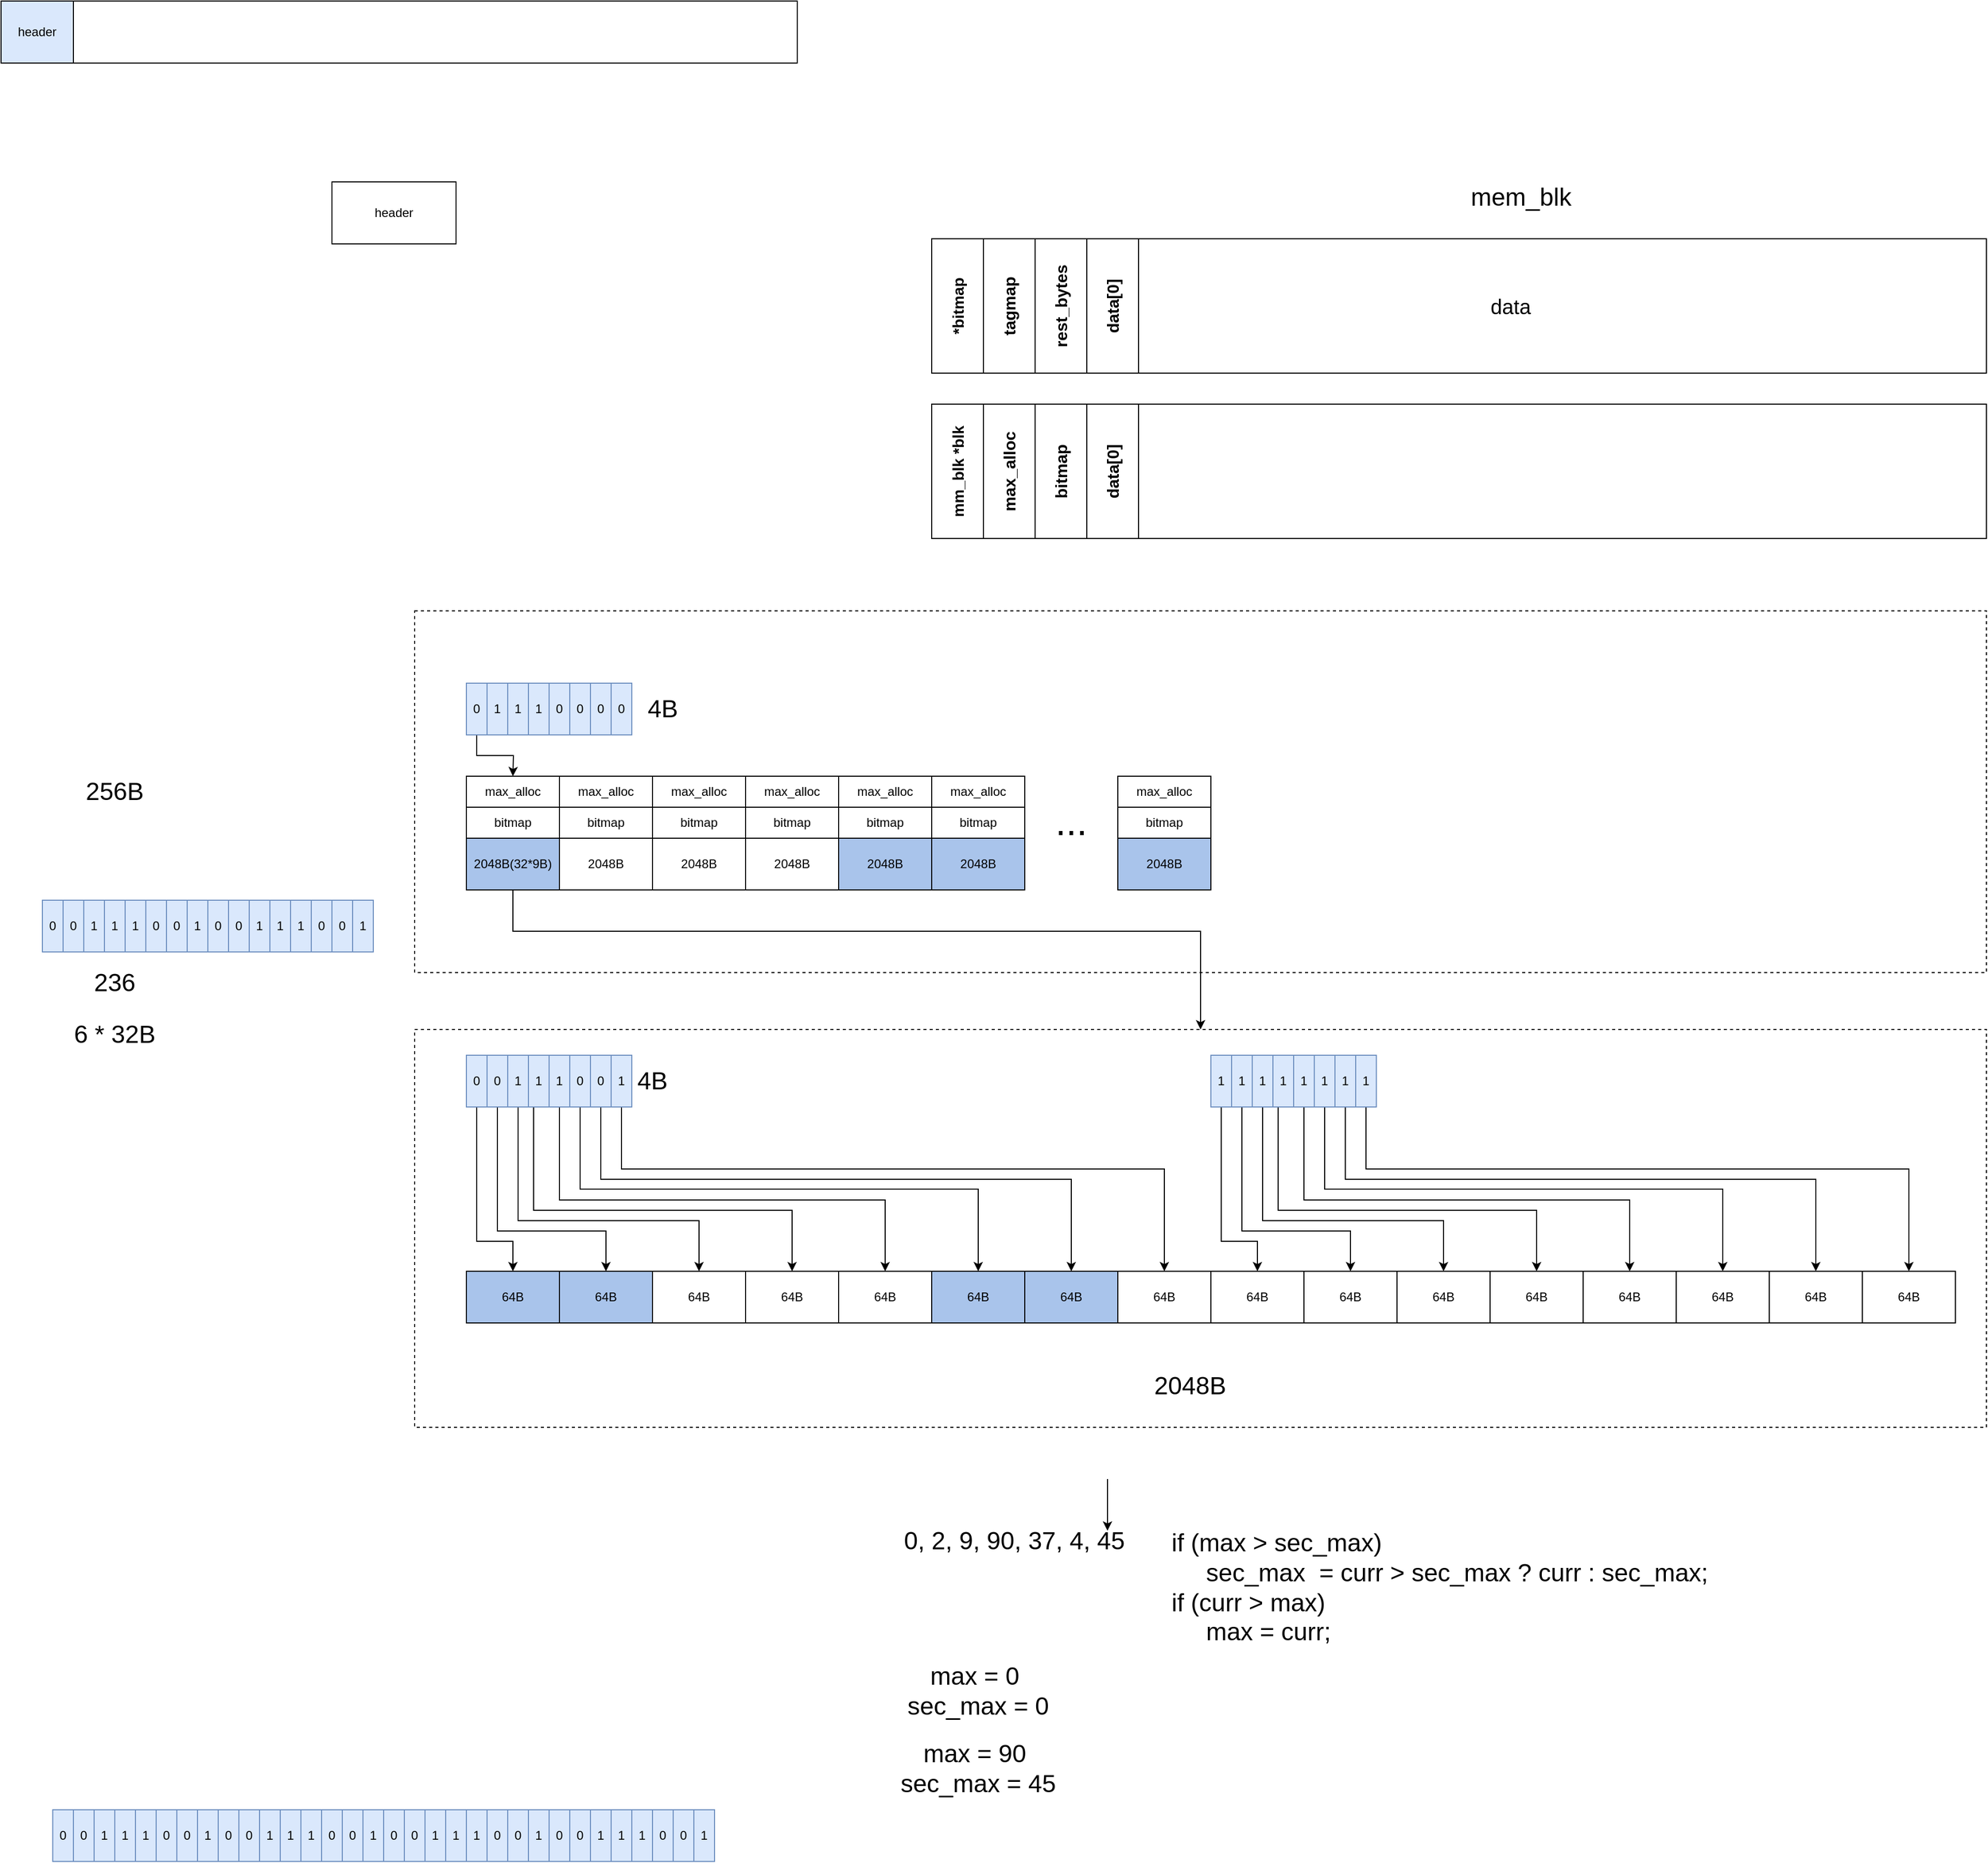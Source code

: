 <mxfile version="14.6.13" type="device"><diagram id="xrky2Eo9zaQdR9MrVfAn" name="第 1 页"><mxGraphModel dx="967" dy="647" grid="1" gridSize="10" guides="1" tooltips="1" connect="1" arrows="1" fold="1" page="1" pageScale="1" pageWidth="1654" pageHeight="1169" math="0" shadow="0"><root><mxCell id="0"/><mxCell id="1" parent="0"/><mxCell id="5TR0qfjbOUY7SYUzNgng-30" value="" style="rounded=0;whiteSpace=wrap;html=1;fillColor=none;dashed=1;" parent="1" vertex="1"><mxGeometry x="440" y="680" width="1520" height="350" as="geometry"/></mxCell><mxCell id="5TR0qfjbOUY7SYUzNgng-8" value="" style="rounded=0;whiteSpace=wrap;html=1;fillColor=none;dashed=1;" parent="1" vertex="1"><mxGeometry x="440" y="1085" width="1520" height="385" as="geometry"/></mxCell><mxCell id="mHPgx5wicVpE-fZShQkG-5" value="64B" style="rounded=0;whiteSpace=wrap;html=1;fillColor=#A9C4EB;" parent="1" vertex="1"><mxGeometry x="490" y="1319" width="90" height="50" as="geometry"/></mxCell><mxCell id="HG-naVNKrqQVrggqef4V-28" style="edgeStyle=orthogonalEdgeStyle;rounded=0;orthogonalLoop=1;jettySize=auto;html=1;exitX=0.5;exitY=1;exitDx=0;exitDy=0;" parent="1" source="HG-naVNKrqQVrggqef4V-5" target="mHPgx5wicVpE-fZShQkG-5" edge="1"><mxGeometry relative="1" as="geometry"><Array as="points"><mxPoint x="500" y="1290"/><mxPoint x="535" y="1290"/></Array></mxGeometry></mxCell><mxCell id="HG-naVNKrqQVrggqef4V-5" value="0" style="rounded=0;whiteSpace=wrap;html=1;fillColor=#dae8fc;strokeColor=#6c8ebf;" parent="1" vertex="1"><mxGeometry x="490" y="1110" width="20" height="50" as="geometry"/></mxCell><mxCell id="HG-naVNKrqQVrggqef4V-29" style="edgeStyle=orthogonalEdgeStyle;rounded=0;orthogonalLoop=1;jettySize=auto;html=1;exitX=0.5;exitY=1;exitDx=0;exitDy=0;" parent="1" source="HG-naVNKrqQVrggqef4V-6" target="HG-naVNKrqQVrggqef4V-21" edge="1"><mxGeometry relative="1" as="geometry"><Array as="points"><mxPoint x="520" y="1280"/><mxPoint x="625" y="1280"/></Array></mxGeometry></mxCell><mxCell id="HG-naVNKrqQVrggqef4V-6" value="0" style="rounded=0;whiteSpace=wrap;html=1;fillColor=#dae8fc;strokeColor=#6c8ebf;" parent="1" vertex="1"><mxGeometry x="510" y="1110" width="20" height="50" as="geometry"/></mxCell><mxCell id="HG-naVNKrqQVrggqef4V-30" style="edgeStyle=orthogonalEdgeStyle;rounded=0;orthogonalLoop=1;jettySize=auto;html=1;exitX=0.5;exitY=1;exitDx=0;exitDy=0;" parent="1" source="HG-naVNKrqQVrggqef4V-9" target="HG-naVNKrqQVrggqef4V-22" edge="1"><mxGeometry relative="1" as="geometry"><Array as="points"><mxPoint x="540" y="1270"/><mxPoint x="715" y="1270"/></Array></mxGeometry></mxCell><mxCell id="HG-naVNKrqQVrggqef4V-9" value="1" style="rounded=0;whiteSpace=wrap;html=1;fillColor=#dae8fc;strokeColor=#6c8ebf;" parent="1" vertex="1"><mxGeometry x="530" y="1110" width="20" height="50" as="geometry"/></mxCell><mxCell id="HG-naVNKrqQVrggqef4V-31" style="edgeStyle=orthogonalEdgeStyle;rounded=0;orthogonalLoop=1;jettySize=auto;html=1;exitX=0.25;exitY=1;exitDx=0;exitDy=0;" parent="1" source="HG-naVNKrqQVrggqef4V-10" target="HG-naVNKrqQVrggqef4V-23" edge="1"><mxGeometry relative="1" as="geometry"><Array as="points"><mxPoint x="555" y="1260"/><mxPoint x="805" y="1260"/></Array></mxGeometry></mxCell><mxCell id="HG-naVNKrqQVrggqef4V-10" value="1" style="rounded=0;whiteSpace=wrap;html=1;fillColor=#dae8fc;strokeColor=#6c8ebf;" parent="1" vertex="1"><mxGeometry x="550" y="1110" width="20" height="50" as="geometry"/></mxCell><mxCell id="HG-naVNKrqQVrggqef4V-32" style="edgeStyle=orthogonalEdgeStyle;rounded=0;orthogonalLoop=1;jettySize=auto;html=1;exitX=0.5;exitY=1;exitDx=0;exitDy=0;entryX=0.5;entryY=0;entryDx=0;entryDy=0;" parent="1" source="HG-naVNKrqQVrggqef4V-11" target="HG-naVNKrqQVrggqef4V-24" edge="1"><mxGeometry relative="1" as="geometry"><Array as="points"><mxPoint x="580" y="1250"/><mxPoint x="895" y="1250"/></Array></mxGeometry></mxCell><mxCell id="HG-naVNKrqQVrggqef4V-11" value="1" style="rounded=0;whiteSpace=wrap;html=1;fillColor=#dae8fc;strokeColor=#6c8ebf;" parent="1" vertex="1"><mxGeometry x="570" y="1110" width="20" height="50" as="geometry"/></mxCell><mxCell id="HG-naVNKrqQVrggqef4V-33" style="edgeStyle=orthogonalEdgeStyle;rounded=0;orthogonalLoop=1;jettySize=auto;html=1;exitX=0.5;exitY=1;exitDx=0;exitDy=0;" parent="1" source="HG-naVNKrqQVrggqef4V-12" target="HG-naVNKrqQVrggqef4V-25" edge="1"><mxGeometry relative="1" as="geometry"/></mxCell><mxCell id="HG-naVNKrqQVrggqef4V-12" value="0" style="rounded=0;whiteSpace=wrap;html=1;fillColor=#dae8fc;strokeColor=#6c8ebf;" parent="1" vertex="1"><mxGeometry x="590" y="1110" width="20" height="50" as="geometry"/></mxCell><mxCell id="HG-naVNKrqQVrggqef4V-34" style="edgeStyle=orthogonalEdgeStyle;rounded=0;orthogonalLoop=1;jettySize=auto;html=1;exitX=0.5;exitY=1;exitDx=0;exitDy=0;entryX=0.5;entryY=0;entryDx=0;entryDy=0;" parent="1" source="HG-naVNKrqQVrggqef4V-13" target="HG-naVNKrqQVrggqef4V-26" edge="1"><mxGeometry relative="1" as="geometry"><Array as="points"><mxPoint x="620" y="1230"/><mxPoint x="1075" y="1230"/></Array></mxGeometry></mxCell><mxCell id="HG-naVNKrqQVrggqef4V-13" value="0" style="rounded=0;whiteSpace=wrap;html=1;fillColor=#dae8fc;strokeColor=#6c8ebf;" parent="1" vertex="1"><mxGeometry x="610" y="1110" width="20" height="50" as="geometry"/></mxCell><mxCell id="HG-naVNKrqQVrggqef4V-35" style="edgeStyle=orthogonalEdgeStyle;rounded=0;orthogonalLoop=1;jettySize=auto;html=1;exitX=0.5;exitY=1;exitDx=0;exitDy=0;entryX=0.5;entryY=0;entryDx=0;entryDy=0;" parent="1" source="HG-naVNKrqQVrggqef4V-14" target="HG-naVNKrqQVrggqef4V-27" edge="1"><mxGeometry relative="1" as="geometry"><Array as="points"><mxPoint x="640" y="1220"/><mxPoint x="1165" y="1220"/></Array></mxGeometry></mxCell><mxCell id="HG-naVNKrqQVrggqef4V-14" value="1" style="rounded=0;whiteSpace=wrap;html=1;fillColor=#dae8fc;strokeColor=#6c8ebf;" parent="1" vertex="1"><mxGeometry x="630" y="1110" width="20" height="50" as="geometry"/></mxCell><mxCell id="HG-naVNKrqQVrggqef4V-21" value="64B" style="rounded=0;whiteSpace=wrap;html=1;fillColor=#A9C4EB;" parent="1" vertex="1"><mxGeometry x="580" y="1319" width="90" height="50" as="geometry"/></mxCell><mxCell id="HG-naVNKrqQVrggqef4V-22" value="64B" style="rounded=0;whiteSpace=wrap;html=1;" parent="1" vertex="1"><mxGeometry x="670" y="1319" width="90" height="50" as="geometry"/></mxCell><mxCell id="HG-naVNKrqQVrggqef4V-23" value="64B" style="rounded=0;whiteSpace=wrap;html=1;" parent="1" vertex="1"><mxGeometry x="760" y="1319" width="90" height="50" as="geometry"/></mxCell><mxCell id="HG-naVNKrqQVrggqef4V-24" value="64B" style="rounded=0;whiteSpace=wrap;html=1;" parent="1" vertex="1"><mxGeometry x="850" y="1319" width="90" height="50" as="geometry"/></mxCell><mxCell id="HG-naVNKrqQVrggqef4V-25" value="64B" style="rounded=0;whiteSpace=wrap;html=1;fillColor=#A9C4EB;" parent="1" vertex="1"><mxGeometry x="940" y="1319" width="90" height="50" as="geometry"/></mxCell><mxCell id="HG-naVNKrqQVrggqef4V-26" value="64B" style="rounded=0;whiteSpace=wrap;html=1;fillColor=#A9C4EB;" parent="1" vertex="1"><mxGeometry x="1030" y="1319" width="90" height="50" as="geometry"/></mxCell><mxCell id="HG-naVNKrqQVrggqef4V-27" value="64B" style="rounded=0;whiteSpace=wrap;html=1;" parent="1" vertex="1"><mxGeometry x="1120" y="1319" width="90" height="50" as="geometry"/></mxCell><mxCell id="HG-naVNKrqQVrggqef4V-38" value="64B" style="rounded=0;whiteSpace=wrap;html=1;" parent="1" vertex="1"><mxGeometry x="1210" y="1319" width="90" height="50" as="geometry"/></mxCell><mxCell id="HG-naVNKrqQVrggqef4V-39" style="edgeStyle=orthogonalEdgeStyle;rounded=0;orthogonalLoop=1;jettySize=auto;html=1;exitX=0.5;exitY=1;exitDx=0;exitDy=0;" parent="1" source="HG-naVNKrqQVrggqef4V-40" target="HG-naVNKrqQVrggqef4V-38" edge="1"><mxGeometry relative="1" as="geometry"><Array as="points"><mxPoint x="1220" y="1290"/><mxPoint x="1255" y="1290"/></Array></mxGeometry></mxCell><mxCell id="HG-naVNKrqQVrggqef4V-40" value="1" style="rounded=0;whiteSpace=wrap;html=1;fillColor=#dae8fc;strokeColor=#6c8ebf;" parent="1" vertex="1"><mxGeometry x="1210" y="1110" width="20" height="50" as="geometry"/></mxCell><mxCell id="HG-naVNKrqQVrggqef4V-41" style="edgeStyle=orthogonalEdgeStyle;rounded=0;orthogonalLoop=1;jettySize=auto;html=1;exitX=0.5;exitY=1;exitDx=0;exitDy=0;" parent="1" source="HG-naVNKrqQVrggqef4V-42" target="HG-naVNKrqQVrggqef4V-55" edge="1"><mxGeometry relative="1" as="geometry"><Array as="points"><mxPoint x="1240" y="1280"/><mxPoint x="1345" y="1280"/></Array></mxGeometry></mxCell><mxCell id="HG-naVNKrqQVrggqef4V-42" value="1" style="rounded=0;whiteSpace=wrap;html=1;fillColor=#dae8fc;strokeColor=#6c8ebf;" parent="1" vertex="1"><mxGeometry x="1230" y="1110" width="20" height="50" as="geometry"/></mxCell><mxCell id="HG-naVNKrqQVrggqef4V-43" style="edgeStyle=orthogonalEdgeStyle;rounded=0;orthogonalLoop=1;jettySize=auto;html=1;exitX=0.5;exitY=1;exitDx=0;exitDy=0;" parent="1" source="HG-naVNKrqQVrggqef4V-44" target="HG-naVNKrqQVrggqef4V-56" edge="1"><mxGeometry relative="1" as="geometry"><Array as="points"><mxPoint x="1260" y="1270"/><mxPoint x="1435" y="1270"/></Array></mxGeometry></mxCell><mxCell id="HG-naVNKrqQVrggqef4V-44" value="1" style="rounded=0;whiteSpace=wrap;html=1;fillColor=#dae8fc;strokeColor=#6c8ebf;" parent="1" vertex="1"><mxGeometry x="1250" y="1110" width="20" height="50" as="geometry"/></mxCell><mxCell id="HG-naVNKrqQVrggqef4V-45" style="edgeStyle=orthogonalEdgeStyle;rounded=0;orthogonalLoop=1;jettySize=auto;html=1;exitX=0.25;exitY=1;exitDx=0;exitDy=0;" parent="1" source="HG-naVNKrqQVrggqef4V-46" target="HG-naVNKrqQVrggqef4V-57" edge="1"><mxGeometry relative="1" as="geometry"><Array as="points"><mxPoint x="1275" y="1260"/><mxPoint x="1525" y="1260"/></Array></mxGeometry></mxCell><mxCell id="HG-naVNKrqQVrggqef4V-46" value="1" style="rounded=0;whiteSpace=wrap;html=1;fillColor=#dae8fc;strokeColor=#6c8ebf;" parent="1" vertex="1"><mxGeometry x="1270" y="1110" width="20" height="50" as="geometry"/></mxCell><mxCell id="HG-naVNKrqQVrggqef4V-47" style="edgeStyle=orthogonalEdgeStyle;rounded=0;orthogonalLoop=1;jettySize=auto;html=1;exitX=0.5;exitY=1;exitDx=0;exitDy=0;entryX=0.5;entryY=0;entryDx=0;entryDy=0;" parent="1" source="HG-naVNKrqQVrggqef4V-48" target="HG-naVNKrqQVrggqef4V-58" edge="1"><mxGeometry relative="1" as="geometry"><Array as="points"><mxPoint x="1300" y="1250"/><mxPoint x="1615" y="1250"/></Array></mxGeometry></mxCell><mxCell id="HG-naVNKrqQVrggqef4V-48" value="1" style="rounded=0;whiteSpace=wrap;html=1;fillColor=#dae8fc;strokeColor=#6c8ebf;" parent="1" vertex="1"><mxGeometry x="1290" y="1110" width="20" height="50" as="geometry"/></mxCell><mxCell id="HG-naVNKrqQVrggqef4V-49" style="edgeStyle=orthogonalEdgeStyle;rounded=0;orthogonalLoop=1;jettySize=auto;html=1;exitX=0.5;exitY=1;exitDx=0;exitDy=0;" parent="1" source="HG-naVNKrqQVrggqef4V-50" target="HG-naVNKrqQVrggqef4V-59" edge="1"><mxGeometry relative="1" as="geometry"/></mxCell><mxCell id="HG-naVNKrqQVrggqef4V-50" value="1" style="rounded=0;whiteSpace=wrap;html=1;fillColor=#dae8fc;strokeColor=#6c8ebf;" parent="1" vertex="1"><mxGeometry x="1310" y="1110" width="20" height="50" as="geometry"/></mxCell><mxCell id="HG-naVNKrqQVrggqef4V-51" style="edgeStyle=orthogonalEdgeStyle;rounded=0;orthogonalLoop=1;jettySize=auto;html=1;exitX=0.5;exitY=1;exitDx=0;exitDy=0;entryX=0.5;entryY=0;entryDx=0;entryDy=0;" parent="1" source="HG-naVNKrqQVrggqef4V-52" target="HG-naVNKrqQVrggqef4V-60" edge="1"><mxGeometry relative="1" as="geometry"><Array as="points"><mxPoint x="1340" y="1230"/><mxPoint x="1795" y="1230"/></Array></mxGeometry></mxCell><mxCell id="HG-naVNKrqQVrggqef4V-52" value="1" style="rounded=0;whiteSpace=wrap;html=1;fillColor=#dae8fc;strokeColor=#6c8ebf;" parent="1" vertex="1"><mxGeometry x="1330" y="1110" width="20" height="50" as="geometry"/></mxCell><mxCell id="HG-naVNKrqQVrggqef4V-53" style="edgeStyle=orthogonalEdgeStyle;rounded=0;orthogonalLoop=1;jettySize=auto;html=1;exitX=0.5;exitY=1;exitDx=0;exitDy=0;entryX=0.5;entryY=0;entryDx=0;entryDy=0;" parent="1" source="HG-naVNKrqQVrggqef4V-54" target="HG-naVNKrqQVrggqef4V-61" edge="1"><mxGeometry relative="1" as="geometry"><Array as="points"><mxPoint x="1360" y="1220"/><mxPoint x="1885" y="1220"/></Array></mxGeometry></mxCell><mxCell id="HG-naVNKrqQVrggqef4V-54" value="1" style="rounded=0;whiteSpace=wrap;html=1;fillColor=#dae8fc;strokeColor=#6c8ebf;" parent="1" vertex="1"><mxGeometry x="1350" y="1110" width="20" height="50" as="geometry"/></mxCell><mxCell id="HG-naVNKrqQVrggqef4V-55" value="64B" style="rounded=0;whiteSpace=wrap;html=1;" parent="1" vertex="1"><mxGeometry x="1300" y="1319" width="90" height="50" as="geometry"/></mxCell><mxCell id="HG-naVNKrqQVrggqef4V-56" value="64B" style="rounded=0;whiteSpace=wrap;html=1;" parent="1" vertex="1"><mxGeometry x="1390" y="1319" width="90" height="50" as="geometry"/></mxCell><mxCell id="HG-naVNKrqQVrggqef4V-57" value="64B" style="rounded=0;whiteSpace=wrap;html=1;" parent="1" vertex="1"><mxGeometry x="1480" y="1319" width="90" height="50" as="geometry"/></mxCell><mxCell id="HG-naVNKrqQVrggqef4V-58" value="64B" style="rounded=0;whiteSpace=wrap;html=1;" parent="1" vertex="1"><mxGeometry x="1570" y="1319" width="90" height="50" as="geometry"/></mxCell><mxCell id="HG-naVNKrqQVrggqef4V-59" value="64B" style="rounded=0;whiteSpace=wrap;html=1;" parent="1" vertex="1"><mxGeometry x="1660" y="1319" width="90" height="50" as="geometry"/></mxCell><mxCell id="HG-naVNKrqQVrggqef4V-60" value="64B" style="rounded=0;whiteSpace=wrap;html=1;" parent="1" vertex="1"><mxGeometry x="1750" y="1319" width="90" height="50" as="geometry"/></mxCell><mxCell id="HG-naVNKrqQVrggqef4V-61" value="64B" style="rounded=0;whiteSpace=wrap;html=1;" parent="1" vertex="1"><mxGeometry x="1840" y="1319" width="90" height="50" as="geometry"/></mxCell><mxCell id="HG-naVNKrqQVrggqef4V-62" value="2048B" style="text;html=1;strokeColor=none;fillColor=none;align=center;verticalAlign=middle;whiteSpace=wrap;rounded=0;fontSize=24;" parent="1" vertex="1"><mxGeometry x="1170" y="1420" width="40" height="20" as="geometry"/></mxCell><mxCell id="5TR0qfjbOUY7SYUzNgng-7" style="edgeStyle=orthogonalEdgeStyle;rounded=0;orthogonalLoop=1;jettySize=auto;html=1;exitX=0.5;exitY=1;exitDx=0;exitDy=0;" parent="1" source="HG-naVNKrqQVrggqef4V-114" edge="1"><mxGeometry relative="1" as="geometry"><mxPoint x="535" y="840" as="targetPoint"/></mxGeometry></mxCell><mxCell id="HG-naVNKrqQVrggqef4V-114" value="0" style="rounded=0;whiteSpace=wrap;html=1;fillColor=#dae8fc;strokeColor=#6c8ebf;" parent="1" vertex="1"><mxGeometry x="490" y="750" width="20" height="50" as="geometry"/></mxCell><mxCell id="HG-naVNKrqQVrggqef4V-115" value="1" style="rounded=0;whiteSpace=wrap;html=1;fillColor=#dae8fc;strokeColor=#6c8ebf;" parent="1" vertex="1"><mxGeometry x="510" y="750" width="20" height="50" as="geometry"/></mxCell><mxCell id="HG-naVNKrqQVrggqef4V-116" value="1" style="rounded=0;whiteSpace=wrap;html=1;fillColor=#dae8fc;strokeColor=#6c8ebf;" parent="1" vertex="1"><mxGeometry x="530" y="750" width="20" height="50" as="geometry"/></mxCell><mxCell id="HG-naVNKrqQVrggqef4V-117" value="1" style="rounded=0;whiteSpace=wrap;html=1;fillColor=#dae8fc;strokeColor=#6c8ebf;" parent="1" vertex="1"><mxGeometry x="550" y="750" width="20" height="50" as="geometry"/></mxCell><mxCell id="HG-naVNKrqQVrggqef4V-118" value="0" style="rounded=0;whiteSpace=wrap;html=1;fillColor=#dae8fc;strokeColor=#6c8ebf;" parent="1" vertex="1"><mxGeometry x="570" y="750" width="20" height="50" as="geometry"/></mxCell><mxCell id="HG-naVNKrqQVrggqef4V-119" value="0" style="rounded=0;whiteSpace=wrap;html=1;fillColor=#dae8fc;strokeColor=#6c8ebf;" parent="1" vertex="1"><mxGeometry x="590" y="750" width="20" height="50" as="geometry"/></mxCell><mxCell id="HG-naVNKrqQVrggqef4V-120" value="0" style="rounded=0;whiteSpace=wrap;html=1;fillColor=#dae8fc;strokeColor=#6c8ebf;" parent="1" vertex="1"><mxGeometry x="610" y="750" width="20" height="50" as="geometry"/></mxCell><mxCell id="HG-naVNKrqQVrggqef4V-121" value="0" style="rounded=0;whiteSpace=wrap;html=1;fillColor=#dae8fc;strokeColor=#6c8ebf;" parent="1" vertex="1"><mxGeometry x="630" y="750" width="20" height="50" as="geometry"/></mxCell><mxCell id="5TR0qfjbOUY7SYUzNgng-9" style="edgeStyle=orthogonalEdgeStyle;rounded=0;orthogonalLoop=1;jettySize=auto;html=1;exitX=0.5;exitY=1;exitDx=0;exitDy=0;entryX=0.5;entryY=0;entryDx=0;entryDy=0;" parent="1" source="5TR0qfjbOUY7SYUzNgng-1" target="5TR0qfjbOUY7SYUzNgng-8" edge="1"><mxGeometry relative="1" as="geometry"><Array as="points"><mxPoint x="535" y="990"/><mxPoint x="1200" y="990"/></Array></mxGeometry></mxCell><mxCell id="5TR0qfjbOUY7SYUzNgng-1" value="2048B(32*9B)" style="rounded=0;whiteSpace=wrap;html=1;fillColor=#A9C4EB;" parent="1" vertex="1"><mxGeometry x="490" y="900" width="90" height="50" as="geometry"/></mxCell><mxCell id="5TR0qfjbOUY7SYUzNgng-2" value="2048B" style="rounded=0;whiteSpace=wrap;html=1;" parent="1" vertex="1"><mxGeometry x="580" y="900" width="90" height="50" as="geometry"/></mxCell><mxCell id="5TR0qfjbOUY7SYUzNgng-3" value="2048B" style="rounded=0;whiteSpace=wrap;html=1;" parent="1" vertex="1"><mxGeometry x="670" y="900" width="90" height="50" as="geometry"/></mxCell><mxCell id="5TR0qfjbOUY7SYUzNgng-4" value="2048B" style="rounded=0;whiteSpace=wrap;html=1;" parent="1" vertex="1"><mxGeometry x="760" y="900" width="90" height="50" as="geometry"/></mxCell><mxCell id="5TR0qfjbOUY7SYUzNgng-5" value="2048B" style="rounded=0;whiteSpace=wrap;html=1;fillColor=#A9C4EB;" parent="1" vertex="1"><mxGeometry x="850" y="900" width="90" height="50" as="geometry"/></mxCell><mxCell id="5TR0qfjbOUY7SYUzNgng-6" value="2048B" style="rounded=0;whiteSpace=wrap;html=1;fillColor=#A9C4EB;" parent="1" vertex="1"><mxGeometry x="940" y="900" width="90" height="50" as="geometry"/></mxCell><mxCell id="5TR0qfjbOUY7SYUzNgng-11" value="2048B" style="rounded=0;whiteSpace=wrap;html=1;fillColor=#A9C4EB;" parent="1" vertex="1"><mxGeometry x="1120" y="900" width="90" height="50" as="geometry"/></mxCell><mxCell id="5TR0qfjbOUY7SYUzNgng-34" value="" style="rounded=0;whiteSpace=wrap;html=1;fillColor=none;" parent="1" vertex="1"><mxGeometry x="940" y="480" width="1020" height="130" as="geometry"/></mxCell><mxCell id="5TR0qfjbOUY7SYUzNgng-35" value="mm_blk *blk" style="rounded=0;whiteSpace=wrap;html=1;fillColor=none;direction=west;horizontal=0;fontStyle=1;fontSize=15;" parent="1" vertex="1"><mxGeometry x="940" y="480" width="50" height="130" as="geometry"/></mxCell><mxCell id="5TR0qfjbOUY7SYUzNgng-36" value="data[0]" style="rounded=0;whiteSpace=wrap;html=1;fillColor=none;direction=west;horizontal=0;fontSize=16;fontStyle=1" parent="1" vertex="1"><mxGeometry x="1090" y="480" width="50" height="130" as="geometry"/></mxCell><mxCell id="5TR0qfjbOUY7SYUzNgng-39" value="mem_blk" style="text;html=1;strokeColor=none;fillColor=none;align=center;verticalAlign=middle;whiteSpace=wrap;rounded=0;fontSize=24;" parent="1" vertex="1"><mxGeometry x="1490" y="270" width="40" height="20" as="geometry"/></mxCell><mxCell id="5TR0qfjbOUY7SYUzNgng-46" value="tagmap" style="rounded=0;whiteSpace=wrap;html=1;fillColor=none;direction=west;horizontal=0;fontSize=16;fontStyle=1" parent="1" vertex="1"><mxGeometry x="990" y="320" width="50" height="130" as="geometry"/></mxCell><mxCell id="5TR0qfjbOUY7SYUzNgng-47" value="*bitmap" style="rounded=0;whiteSpace=wrap;html=1;fillColor=none;direction=west;horizontal=0;fontStyle=1;fontSize=15;" parent="1" vertex="1"><mxGeometry x="940" y="320" width="50" height="130" as="geometry"/></mxCell><mxCell id="5TR0qfjbOUY7SYUzNgng-48" value="&lt;font style=&quot;font-size: 20px&quot;&gt;data&lt;/font&gt;" style="rounded=0;whiteSpace=wrap;html=1;fillColor=none;" parent="1" vertex="1"><mxGeometry x="1040" y="320" width="920" height="130" as="geometry"/></mxCell><mxCell id="5TR0qfjbOUY7SYUzNgng-49" value="max_alloc" style="rounded=0;whiteSpace=wrap;html=1;fillColor=none;direction=west;horizontal=0;fontSize=16;fontStyle=1" parent="1" vertex="1"><mxGeometry x="990" y="480" width="50" height="130" as="geometry"/></mxCell><mxCell id="5TR0qfjbOUY7SYUzNgng-51" value="4B" style="text;html=1;strokeColor=none;fillColor=none;align=center;verticalAlign=middle;whiteSpace=wrap;rounded=0;fontSize=24;" parent="1" vertex="1"><mxGeometry x="660" y="765" width="40" height="20" as="geometry"/></mxCell><mxCell id="5TR0qfjbOUY7SYUzNgng-52" value="4B" style="text;html=1;strokeColor=none;fillColor=none;align=center;verticalAlign=middle;whiteSpace=wrap;rounded=0;fontSize=24;" parent="1" vertex="1"><mxGeometry x="650" y="1125" width="40" height="20" as="geometry"/></mxCell><mxCell id="5TR0qfjbOUY7SYUzNgng-55" value="0" style="rounded=0;whiteSpace=wrap;html=1;fillColor=#dae8fc;strokeColor=#6c8ebf;" parent="1" vertex="1"><mxGeometry x="80" y="960" width="20" height="50" as="geometry"/></mxCell><mxCell id="5TR0qfjbOUY7SYUzNgng-56" value="0" style="rounded=0;whiteSpace=wrap;html=1;fillColor=#dae8fc;strokeColor=#6c8ebf;" parent="1" vertex="1"><mxGeometry x="100" y="960" width="20" height="50" as="geometry"/></mxCell><mxCell id="5TR0qfjbOUY7SYUzNgng-57" value="1" style="rounded=0;whiteSpace=wrap;html=1;fillColor=#dae8fc;strokeColor=#6c8ebf;" parent="1" vertex="1"><mxGeometry x="120" y="960" width="20" height="50" as="geometry"/></mxCell><mxCell id="5TR0qfjbOUY7SYUzNgng-58" value="1" style="rounded=0;whiteSpace=wrap;html=1;fillColor=#dae8fc;strokeColor=#6c8ebf;" parent="1" vertex="1"><mxGeometry x="140" y="960" width="20" height="50" as="geometry"/></mxCell><mxCell id="5TR0qfjbOUY7SYUzNgng-59" value="1" style="rounded=0;whiteSpace=wrap;html=1;fillColor=#dae8fc;strokeColor=#6c8ebf;" parent="1" vertex="1"><mxGeometry x="160" y="960" width="20" height="50" as="geometry"/></mxCell><mxCell id="5TR0qfjbOUY7SYUzNgng-60" value="0" style="rounded=0;whiteSpace=wrap;html=1;fillColor=#dae8fc;strokeColor=#6c8ebf;" parent="1" vertex="1"><mxGeometry x="180" y="960" width="20" height="50" as="geometry"/></mxCell><mxCell id="5TR0qfjbOUY7SYUzNgng-61" value="0" style="rounded=0;whiteSpace=wrap;html=1;fillColor=#dae8fc;strokeColor=#6c8ebf;" parent="1" vertex="1"><mxGeometry x="200" y="960" width="20" height="50" as="geometry"/></mxCell><mxCell id="5TR0qfjbOUY7SYUzNgng-62" value="1" style="rounded=0;whiteSpace=wrap;html=1;fillColor=#dae8fc;strokeColor=#6c8ebf;" parent="1" vertex="1"><mxGeometry x="220" y="960" width="20" height="50" as="geometry"/></mxCell><mxCell id="5TR0qfjbOUY7SYUzNgng-63" value="236" style="text;html=1;strokeColor=none;fillColor=none;align=center;verticalAlign=middle;whiteSpace=wrap;rounded=0;fontSize=24;" parent="1" vertex="1"><mxGeometry x="130" y="1030" width="40" height="20" as="geometry"/></mxCell><mxCell id="5TR0qfjbOUY7SYUzNgng-64" value="6 * 32B" style="text;html=1;strokeColor=none;fillColor=none;align=center;verticalAlign=middle;whiteSpace=wrap;rounded=0;fontSize=24;" parent="1" vertex="1"><mxGeometry x="100" y="1080" width="100" height="20" as="geometry"/></mxCell><mxCell id="5TR0qfjbOUY7SYUzNgng-65" value="256B" style="text;html=1;strokeColor=none;fillColor=none;align=center;verticalAlign=middle;whiteSpace=wrap;rounded=0;fontSize=24;" parent="1" vertex="1"><mxGeometry x="130" y="845" width="40" height="20" as="geometry"/></mxCell><mxCell id="5TR0qfjbOUY7SYUzNgng-74" value="0" style="rounded=0;whiteSpace=wrap;html=1;fillColor=#dae8fc;strokeColor=#6c8ebf;" parent="1" vertex="1"><mxGeometry x="240" y="960" width="20" height="50" as="geometry"/></mxCell><mxCell id="5TR0qfjbOUY7SYUzNgng-75" value="0" style="rounded=0;whiteSpace=wrap;html=1;fillColor=#dae8fc;strokeColor=#6c8ebf;" parent="1" vertex="1"><mxGeometry x="260" y="960" width="20" height="50" as="geometry"/></mxCell><mxCell id="5TR0qfjbOUY7SYUzNgng-76" value="1" style="rounded=0;whiteSpace=wrap;html=1;fillColor=#dae8fc;strokeColor=#6c8ebf;" parent="1" vertex="1"><mxGeometry x="280" y="960" width="20" height="50" as="geometry"/></mxCell><mxCell id="5TR0qfjbOUY7SYUzNgng-77" value="1" style="rounded=0;whiteSpace=wrap;html=1;fillColor=#dae8fc;strokeColor=#6c8ebf;" parent="1" vertex="1"><mxGeometry x="300" y="960" width="20" height="50" as="geometry"/></mxCell><mxCell id="5TR0qfjbOUY7SYUzNgng-78" value="1" style="rounded=0;whiteSpace=wrap;html=1;fillColor=#dae8fc;strokeColor=#6c8ebf;" parent="1" vertex="1"><mxGeometry x="320" y="960" width="20" height="50" as="geometry"/></mxCell><mxCell id="5TR0qfjbOUY7SYUzNgng-79" value="0" style="rounded=0;whiteSpace=wrap;html=1;fillColor=#dae8fc;strokeColor=#6c8ebf;" parent="1" vertex="1"><mxGeometry x="340" y="960" width="20" height="50" as="geometry"/></mxCell><mxCell id="5TR0qfjbOUY7SYUzNgng-80" value="0" style="rounded=0;whiteSpace=wrap;html=1;fillColor=#dae8fc;strokeColor=#6c8ebf;" parent="1" vertex="1"><mxGeometry x="360" y="960" width="20" height="50" as="geometry"/></mxCell><mxCell id="5TR0qfjbOUY7SYUzNgng-81" value="1" style="rounded=0;whiteSpace=wrap;html=1;fillColor=#dae8fc;strokeColor=#6c8ebf;" parent="1" vertex="1"><mxGeometry x="380" y="960" width="20" height="50" as="geometry"/></mxCell><mxCell id="5TR0qfjbOUY7SYUzNgng-83" value="0" style="rounded=0;whiteSpace=wrap;html=1;fillColor=#dae8fc;strokeColor=#6c8ebf;" parent="1" vertex="1"><mxGeometry x="90" y="1840" width="20" height="50" as="geometry"/></mxCell><mxCell id="5TR0qfjbOUY7SYUzNgng-84" value="0" style="rounded=0;whiteSpace=wrap;html=1;fillColor=#dae8fc;strokeColor=#6c8ebf;" parent="1" vertex="1"><mxGeometry x="110" y="1840" width="20" height="50" as="geometry"/></mxCell><mxCell id="5TR0qfjbOUY7SYUzNgng-85" value="1" style="rounded=0;whiteSpace=wrap;html=1;fillColor=#dae8fc;strokeColor=#6c8ebf;" parent="1" vertex="1"><mxGeometry x="130" y="1840" width="20" height="50" as="geometry"/></mxCell><mxCell id="5TR0qfjbOUY7SYUzNgng-86" value="1" style="rounded=0;whiteSpace=wrap;html=1;fillColor=#dae8fc;strokeColor=#6c8ebf;" parent="1" vertex="1"><mxGeometry x="150" y="1840" width="20" height="50" as="geometry"/></mxCell><mxCell id="5TR0qfjbOUY7SYUzNgng-87" value="1" style="rounded=0;whiteSpace=wrap;html=1;fillColor=#dae8fc;strokeColor=#6c8ebf;" parent="1" vertex="1"><mxGeometry x="170" y="1840" width="20" height="50" as="geometry"/></mxCell><mxCell id="5TR0qfjbOUY7SYUzNgng-88" value="0" style="rounded=0;whiteSpace=wrap;html=1;fillColor=#dae8fc;strokeColor=#6c8ebf;" parent="1" vertex="1"><mxGeometry x="190" y="1840" width="20" height="50" as="geometry"/></mxCell><mxCell id="5TR0qfjbOUY7SYUzNgng-89" value="0" style="rounded=0;whiteSpace=wrap;html=1;fillColor=#dae8fc;strokeColor=#6c8ebf;" parent="1" vertex="1"><mxGeometry x="210" y="1840" width="20" height="50" as="geometry"/></mxCell><mxCell id="5TR0qfjbOUY7SYUzNgng-90" value="1" style="rounded=0;whiteSpace=wrap;html=1;fillColor=#dae8fc;strokeColor=#6c8ebf;" parent="1" vertex="1"><mxGeometry x="230" y="1840" width="20" height="50" as="geometry"/></mxCell><mxCell id="5TR0qfjbOUY7SYUzNgng-91" value="0" style="rounded=0;whiteSpace=wrap;html=1;fillColor=#dae8fc;strokeColor=#6c8ebf;" parent="1" vertex="1"><mxGeometry x="250" y="1840" width="20" height="50" as="geometry"/></mxCell><mxCell id="5TR0qfjbOUY7SYUzNgng-92" value="0" style="rounded=0;whiteSpace=wrap;html=1;fillColor=#dae8fc;strokeColor=#6c8ebf;" parent="1" vertex="1"><mxGeometry x="270" y="1840" width="20" height="50" as="geometry"/></mxCell><mxCell id="5TR0qfjbOUY7SYUzNgng-93" value="1" style="rounded=0;whiteSpace=wrap;html=1;fillColor=#dae8fc;strokeColor=#6c8ebf;" parent="1" vertex="1"><mxGeometry x="290" y="1840" width="20" height="50" as="geometry"/></mxCell><mxCell id="5TR0qfjbOUY7SYUzNgng-94" value="1" style="rounded=0;whiteSpace=wrap;html=1;fillColor=#dae8fc;strokeColor=#6c8ebf;" parent="1" vertex="1"><mxGeometry x="310" y="1840" width="20" height="50" as="geometry"/></mxCell><mxCell id="5TR0qfjbOUY7SYUzNgng-95" value="1" style="rounded=0;whiteSpace=wrap;html=1;fillColor=#dae8fc;strokeColor=#6c8ebf;" parent="1" vertex="1"><mxGeometry x="330" y="1840" width="20" height="50" as="geometry"/></mxCell><mxCell id="5TR0qfjbOUY7SYUzNgng-96" value="0" style="rounded=0;whiteSpace=wrap;html=1;fillColor=#dae8fc;strokeColor=#6c8ebf;" parent="1" vertex="1"><mxGeometry x="350" y="1840" width="20" height="50" as="geometry"/></mxCell><mxCell id="5TR0qfjbOUY7SYUzNgng-97" value="0" style="rounded=0;whiteSpace=wrap;html=1;fillColor=#dae8fc;strokeColor=#6c8ebf;" parent="1" vertex="1"><mxGeometry x="370" y="1840" width="20" height="50" as="geometry"/></mxCell><mxCell id="5TR0qfjbOUY7SYUzNgng-98" value="1" style="rounded=0;whiteSpace=wrap;html=1;fillColor=#dae8fc;strokeColor=#6c8ebf;" parent="1" vertex="1"><mxGeometry x="390" y="1840" width="20" height="50" as="geometry"/></mxCell><mxCell id="5TR0qfjbOUY7SYUzNgng-99" value="0" style="rounded=0;whiteSpace=wrap;html=1;fillColor=#dae8fc;strokeColor=#6c8ebf;" parent="1" vertex="1"><mxGeometry x="410" y="1840" width="20" height="50" as="geometry"/></mxCell><mxCell id="5TR0qfjbOUY7SYUzNgng-100" value="0" style="rounded=0;whiteSpace=wrap;html=1;fillColor=#dae8fc;strokeColor=#6c8ebf;" parent="1" vertex="1"><mxGeometry x="430" y="1840" width="20" height="50" as="geometry"/></mxCell><mxCell id="5TR0qfjbOUY7SYUzNgng-101" value="1" style="rounded=0;whiteSpace=wrap;html=1;fillColor=#dae8fc;strokeColor=#6c8ebf;" parent="1" vertex="1"><mxGeometry x="450" y="1840" width="20" height="50" as="geometry"/></mxCell><mxCell id="5TR0qfjbOUY7SYUzNgng-102" value="1" style="rounded=0;whiteSpace=wrap;html=1;fillColor=#dae8fc;strokeColor=#6c8ebf;" parent="1" vertex="1"><mxGeometry x="470" y="1840" width="20" height="50" as="geometry"/></mxCell><mxCell id="5TR0qfjbOUY7SYUzNgng-103" value="1" style="rounded=0;whiteSpace=wrap;html=1;fillColor=#dae8fc;strokeColor=#6c8ebf;" parent="1" vertex="1"><mxGeometry x="490" y="1840" width="20" height="50" as="geometry"/></mxCell><mxCell id="5TR0qfjbOUY7SYUzNgng-104" value="0" style="rounded=0;whiteSpace=wrap;html=1;fillColor=#dae8fc;strokeColor=#6c8ebf;" parent="1" vertex="1"><mxGeometry x="510" y="1840" width="20" height="50" as="geometry"/></mxCell><mxCell id="5TR0qfjbOUY7SYUzNgng-105" value="0" style="rounded=0;whiteSpace=wrap;html=1;fillColor=#dae8fc;strokeColor=#6c8ebf;" parent="1" vertex="1"><mxGeometry x="530" y="1840" width="20" height="50" as="geometry"/></mxCell><mxCell id="5TR0qfjbOUY7SYUzNgng-106" value="1" style="rounded=0;whiteSpace=wrap;html=1;fillColor=#dae8fc;strokeColor=#6c8ebf;" parent="1" vertex="1"><mxGeometry x="550" y="1840" width="20" height="50" as="geometry"/></mxCell><mxCell id="5TR0qfjbOUY7SYUzNgng-107" value="0" style="rounded=0;whiteSpace=wrap;html=1;fillColor=#dae8fc;strokeColor=#6c8ebf;" parent="1" vertex="1"><mxGeometry x="570" y="1840" width="20" height="50" as="geometry"/></mxCell><mxCell id="5TR0qfjbOUY7SYUzNgng-108" value="0" style="rounded=0;whiteSpace=wrap;html=1;fillColor=#dae8fc;strokeColor=#6c8ebf;" parent="1" vertex="1"><mxGeometry x="590" y="1840" width="20" height="50" as="geometry"/></mxCell><mxCell id="5TR0qfjbOUY7SYUzNgng-109" value="1" style="rounded=0;whiteSpace=wrap;html=1;fillColor=#dae8fc;strokeColor=#6c8ebf;" parent="1" vertex="1"><mxGeometry x="610" y="1840" width="20" height="50" as="geometry"/></mxCell><mxCell id="5TR0qfjbOUY7SYUzNgng-110" value="1" style="rounded=0;whiteSpace=wrap;html=1;fillColor=#dae8fc;strokeColor=#6c8ebf;" parent="1" vertex="1"><mxGeometry x="630" y="1840" width="20" height="50" as="geometry"/></mxCell><mxCell id="5TR0qfjbOUY7SYUzNgng-111" value="1" style="rounded=0;whiteSpace=wrap;html=1;fillColor=#dae8fc;strokeColor=#6c8ebf;" parent="1" vertex="1"><mxGeometry x="650" y="1840" width="20" height="50" as="geometry"/></mxCell><mxCell id="5TR0qfjbOUY7SYUzNgng-112" value="0" style="rounded=0;whiteSpace=wrap;html=1;fillColor=#dae8fc;strokeColor=#6c8ebf;" parent="1" vertex="1"><mxGeometry x="670" y="1840" width="20" height="50" as="geometry"/></mxCell><mxCell id="5TR0qfjbOUY7SYUzNgng-113" value="0" style="rounded=0;whiteSpace=wrap;html=1;fillColor=#dae8fc;strokeColor=#6c8ebf;" parent="1" vertex="1"><mxGeometry x="690" y="1840" width="20" height="50" as="geometry"/></mxCell><mxCell id="5TR0qfjbOUY7SYUzNgng-114" value="1" style="rounded=0;whiteSpace=wrap;html=1;fillColor=#dae8fc;strokeColor=#6c8ebf;" parent="1" vertex="1"><mxGeometry x="710" y="1840" width="20" height="50" as="geometry"/></mxCell><mxCell id="5TR0qfjbOUY7SYUzNgng-121" value="bitmap" style="rounded=0;whiteSpace=wrap;html=1;fillColor=none;direction=west;horizontal=0;fontSize=16;fontStyle=1" parent="1" vertex="1"><mxGeometry x="1040" y="480" width="50" height="130" as="geometry"/></mxCell><mxCell id="5TR0qfjbOUY7SYUzNgng-122" value="max = 0&amp;nbsp;&lt;br&gt;sec_max = 0" style="text;html=1;strokeColor=none;fillColor=none;align=center;verticalAlign=middle;whiteSpace=wrap;rounded=0;fontSize=24;" parent="1" vertex="1"><mxGeometry x="905" y="1700" width="160" height="50" as="geometry"/></mxCell><mxCell id="5TR0qfjbOUY7SYUzNgng-124" value="0, 2, 9, 90, 37, 4, 45" style="text;html=1;strokeColor=none;fillColor=none;align=center;verticalAlign=middle;whiteSpace=wrap;rounded=0;fontSize=24;" parent="1" vertex="1"><mxGeometry x="800" y="1570" width="440" height="20" as="geometry"/></mxCell><mxCell id="5TR0qfjbOUY7SYUzNgng-125" value="max = 90&amp;nbsp;&lt;br&gt;sec_max = 45" style="text;html=1;strokeColor=none;fillColor=none;align=center;verticalAlign=middle;whiteSpace=wrap;rounded=0;fontSize=24;" parent="1" vertex="1"><mxGeometry x="905" y="1780" width="160" height="40" as="geometry"/></mxCell><mxCell id="5TR0qfjbOUY7SYUzNgng-126" value="" style="endArrow=classic;html=1;fontSize=24;" parent="1" edge="1"><mxGeometry width="50" height="50" relative="1" as="geometry"><mxPoint x="1110.0" y="1520" as="sourcePoint"/><mxPoint x="1110.0" y="1570" as="targetPoint"/></mxGeometry></mxCell><mxCell id="5TR0qfjbOUY7SYUzNgng-127" value="if (max &amp;gt; sec_max)&amp;nbsp;&lt;br&gt;&amp;nbsp; &amp;nbsp; &amp;nbsp;sec_max&amp;nbsp; = curr &amp;gt; sec_max ? curr : sec_max;&amp;nbsp;&lt;br&gt;if (curr &amp;gt; max)&lt;br&gt;&amp;nbsp; &amp;nbsp; &amp;nbsp;max = curr;" style="text;html=1;strokeColor=none;fillColor=none;align=left;verticalAlign=middle;whiteSpace=wrap;rounded=0;fontSize=24;" parent="1" vertex="1"><mxGeometry x="1170" y="1560" width="560" height="130" as="geometry"/></mxCell><mxCell id="s2vvHZwJ-441cMXLLGay-2" value="header" style="rounded=0;whiteSpace=wrap;html=1;" parent="1" vertex="1"><mxGeometry x="360" y="265" width="120" height="60" as="geometry"/></mxCell><mxCell id="s2vvHZwJ-441cMXLLGay-3" value="" style="rounded=0;whiteSpace=wrap;html=1;" parent="1" vertex="1"><mxGeometry x="40" y="90" width="770" height="60" as="geometry"/></mxCell><mxCell id="s2vvHZwJ-441cMXLLGay-4" value="header" style="rounded=0;whiteSpace=wrap;html=1;fillColor=#dae8fc;" parent="1" vertex="1"><mxGeometry x="40" y="90" width="70" height="60" as="geometry"/></mxCell><mxCell id="y502EHJFoJxf0i7dAZgF-1" value="rest_bytes" style="rounded=0;whiteSpace=wrap;html=1;fillColor=none;direction=west;horizontal=0;fontSize=16;fontStyle=1" vertex="1" parent="1"><mxGeometry x="1040" y="320" width="50" height="130" as="geometry"/></mxCell><mxCell id="y502EHJFoJxf0i7dAZgF-2" value="data[0]" style="rounded=0;whiteSpace=wrap;html=1;fillColor=none;direction=west;horizontal=0;fontSize=16;fontStyle=1" vertex="1" parent="1"><mxGeometry x="1090" y="320" width="50" height="130" as="geometry"/></mxCell><mxCell id="y502EHJFoJxf0i7dAZgF-6" value="bitmap" style="rounded=0;whiteSpace=wrap;html=1;" vertex="1" parent="1"><mxGeometry x="490" y="870" width="90" height="30" as="geometry"/></mxCell><mxCell id="y502EHJFoJxf0i7dAZgF-7" value="bitmap" style="rounded=0;whiteSpace=wrap;html=1;" vertex="1" parent="1"><mxGeometry x="580" y="870" width="90" height="30" as="geometry"/></mxCell><mxCell id="y502EHJFoJxf0i7dAZgF-8" value="bitmap" style="rounded=0;whiteSpace=wrap;html=1;" vertex="1" parent="1"><mxGeometry x="670" y="870" width="90" height="30" as="geometry"/></mxCell><mxCell id="y502EHJFoJxf0i7dAZgF-9" value="bitmap" style="rounded=0;whiteSpace=wrap;html=1;" vertex="1" parent="1"><mxGeometry x="760" y="870" width="90" height="30" as="geometry"/></mxCell><mxCell id="y502EHJFoJxf0i7dAZgF-10" value="bitmap" style="rounded=0;whiteSpace=wrap;html=1;" vertex="1" parent="1"><mxGeometry x="850" y="870" width="90" height="30" as="geometry"/></mxCell><mxCell id="y502EHJFoJxf0i7dAZgF-11" value="bitmap" style="rounded=0;whiteSpace=wrap;html=1;" vertex="1" parent="1"><mxGeometry x="940" y="870" width="90" height="30" as="geometry"/></mxCell><mxCell id="y502EHJFoJxf0i7dAZgF-12" value="max_alloc" style="rounded=0;whiteSpace=wrap;html=1;" vertex="1" parent="1"><mxGeometry x="490" y="840" width="90" height="30" as="geometry"/></mxCell><mxCell id="y502EHJFoJxf0i7dAZgF-13" value="max_alloc" style="rounded=0;whiteSpace=wrap;html=1;" vertex="1" parent="1"><mxGeometry x="580" y="840" width="90" height="30" as="geometry"/></mxCell><mxCell id="y502EHJFoJxf0i7dAZgF-14" value="max_alloc" style="rounded=0;whiteSpace=wrap;html=1;" vertex="1" parent="1"><mxGeometry x="760" y="840" width="90" height="30" as="geometry"/></mxCell><mxCell id="y502EHJFoJxf0i7dAZgF-15" value="max_alloc" style="rounded=0;whiteSpace=wrap;html=1;" vertex="1" parent="1"><mxGeometry x="670" y="840" width="90" height="30" as="geometry"/></mxCell><mxCell id="y502EHJFoJxf0i7dAZgF-16" value="max_alloc" style="rounded=0;whiteSpace=wrap;html=1;" vertex="1" parent="1"><mxGeometry x="850" y="840" width="90" height="30" as="geometry"/></mxCell><mxCell id="y502EHJFoJxf0i7dAZgF-17" value="max_alloc" style="rounded=0;whiteSpace=wrap;html=1;" vertex="1" parent="1"><mxGeometry x="940" y="840" width="90" height="30" as="geometry"/></mxCell><mxCell id="y502EHJFoJxf0i7dAZgF-18" value="max_alloc" style="rounded=0;whiteSpace=wrap;html=1;" vertex="1" parent="1"><mxGeometry x="1120" y="840" width="90" height="30" as="geometry"/></mxCell><mxCell id="y502EHJFoJxf0i7dAZgF-19" value="bitmap" style="rounded=0;whiteSpace=wrap;html=1;" vertex="1" parent="1"><mxGeometry x="1120" y="870" width="90" height="30" as="geometry"/></mxCell><mxCell id="y502EHJFoJxf0i7dAZgF-20" value="&lt;font style=&quot;font-size: 37px&quot;&gt;...&lt;/font&gt;" style="text;html=1;strokeColor=none;fillColor=none;align=center;verticalAlign=middle;whiteSpace=wrap;rounded=0;" vertex="1" parent="1"><mxGeometry x="1055" y="875" width="40" height="20" as="geometry"/></mxCell></root></mxGraphModel></diagram></mxfile>